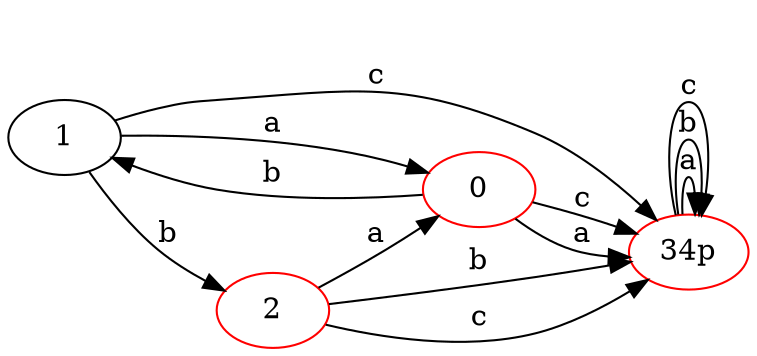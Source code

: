 digraph {
	rankdir=LR
	"34p" [color=red]
	"34p" -> "34p" [label=a]
	"34p" -> "34p" [label=b]
	"34p" -> "34p" [label=c]
	1
	1 -> 0 [label=a]
	1 -> 2 [label=b]
	1 -> "34p" [label=c]
	0 [color=red]
	0 -> "34p" [label=a]
	0 -> 1 [label=b]
	0 -> "34p" [label=c]
	2 [color=red]
	2 -> 0 [label=a]
	2 -> "34p" [label=b]
	2 -> "34p" [label=c]
}

